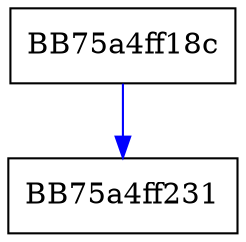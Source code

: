 digraph SendAsync {
  node [shape="box"];
  graph [splines=ortho];
  BB75a4ff18c -> BB75a4ff231 [color="blue"];
}